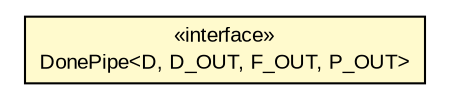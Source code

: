 #!/usr/local/bin/dot
#
# Class diagram 
# Generated by UMLGraph version R5_6-24-gf6e263 (http://www.umlgraph.org/)
#

digraph G {
	edge [fontname="arial",fontsize=10,labelfontname="arial",labelfontsize=10];
	node [fontname="arial",fontsize=10,shape=plaintext];
	nodesep=0.25;
	ranksep=0.5;
	rankdir=LR;
	// io.reinert.gdeferred.DonePipe<D, D_OUT, F_OUT, P_OUT>
	c161 [label=<<table title="io.reinert.gdeferred.DonePipe" border="0" cellborder="1" cellspacing="0" cellpadding="2" port="p" bgcolor="lemonChiffon" href="./DonePipe.html">
		<tr><td><table border="0" cellspacing="0" cellpadding="1">
<tr><td align="center" balign="center"> &#171;interface&#187; </td></tr>
<tr><td align="center" balign="center"> DonePipe&lt;D, D_OUT, F_OUT, P_OUT&gt; </td></tr>
		</table></td></tr>
		</table>>, URL="./DonePipe.html", fontname="arial", fontcolor="black", fontsize=10.0];
}

